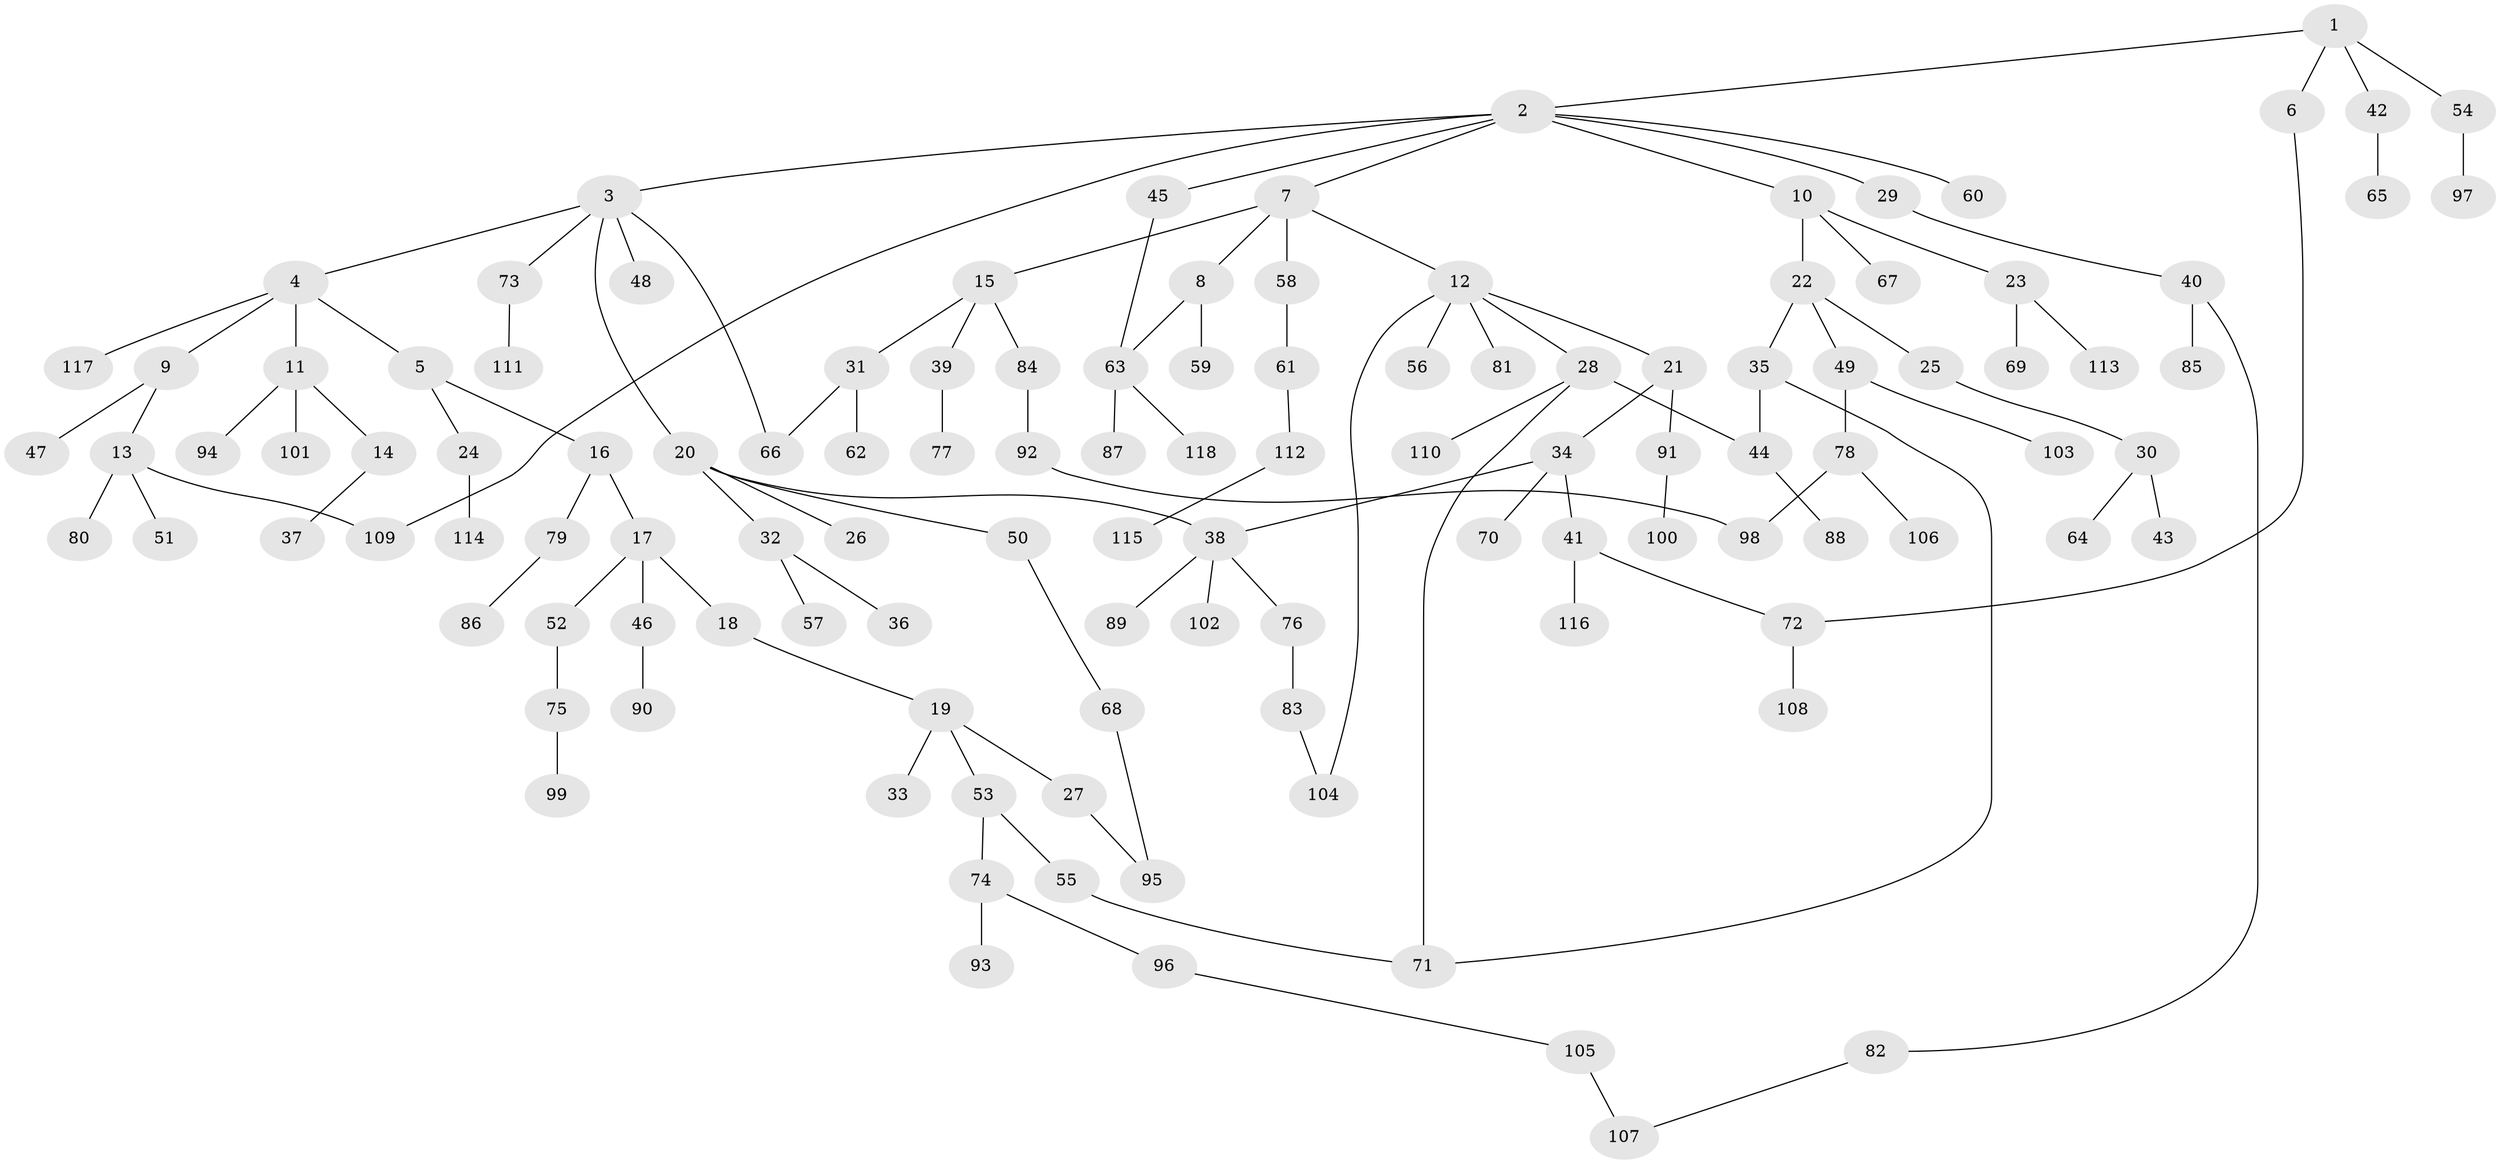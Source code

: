 // Generated by graph-tools (version 1.1) at 2025/25/03/09/25 03:25:30]
// undirected, 118 vertices, 129 edges
graph export_dot {
graph [start="1"]
  node [color=gray90,style=filled];
  1;
  2;
  3;
  4;
  5;
  6;
  7;
  8;
  9;
  10;
  11;
  12;
  13;
  14;
  15;
  16;
  17;
  18;
  19;
  20;
  21;
  22;
  23;
  24;
  25;
  26;
  27;
  28;
  29;
  30;
  31;
  32;
  33;
  34;
  35;
  36;
  37;
  38;
  39;
  40;
  41;
  42;
  43;
  44;
  45;
  46;
  47;
  48;
  49;
  50;
  51;
  52;
  53;
  54;
  55;
  56;
  57;
  58;
  59;
  60;
  61;
  62;
  63;
  64;
  65;
  66;
  67;
  68;
  69;
  70;
  71;
  72;
  73;
  74;
  75;
  76;
  77;
  78;
  79;
  80;
  81;
  82;
  83;
  84;
  85;
  86;
  87;
  88;
  89;
  90;
  91;
  92;
  93;
  94;
  95;
  96;
  97;
  98;
  99;
  100;
  101;
  102;
  103;
  104;
  105;
  106;
  107;
  108;
  109;
  110;
  111;
  112;
  113;
  114;
  115;
  116;
  117;
  118;
  1 -- 2;
  1 -- 6;
  1 -- 42;
  1 -- 54;
  2 -- 3;
  2 -- 7;
  2 -- 10;
  2 -- 29;
  2 -- 45;
  2 -- 60;
  2 -- 109;
  3 -- 4;
  3 -- 20;
  3 -- 48;
  3 -- 66;
  3 -- 73;
  4 -- 5;
  4 -- 9;
  4 -- 11;
  4 -- 117;
  5 -- 16;
  5 -- 24;
  6 -- 72;
  7 -- 8;
  7 -- 12;
  7 -- 15;
  7 -- 58;
  8 -- 59;
  8 -- 63;
  9 -- 13;
  9 -- 47;
  10 -- 22;
  10 -- 23;
  10 -- 67;
  11 -- 14;
  11 -- 94;
  11 -- 101;
  12 -- 21;
  12 -- 28;
  12 -- 56;
  12 -- 81;
  12 -- 104;
  13 -- 51;
  13 -- 80;
  13 -- 109;
  14 -- 37;
  15 -- 31;
  15 -- 39;
  15 -- 84;
  16 -- 17;
  16 -- 79;
  17 -- 18;
  17 -- 46;
  17 -- 52;
  18 -- 19;
  19 -- 27;
  19 -- 33;
  19 -- 53;
  20 -- 26;
  20 -- 32;
  20 -- 50;
  20 -- 38;
  21 -- 34;
  21 -- 91;
  22 -- 25;
  22 -- 35;
  22 -- 49;
  23 -- 69;
  23 -- 113;
  24 -- 114;
  25 -- 30;
  27 -- 95;
  28 -- 110;
  28 -- 71;
  28 -- 44;
  29 -- 40;
  30 -- 43;
  30 -- 64;
  31 -- 62;
  31 -- 66;
  32 -- 36;
  32 -- 57;
  34 -- 38;
  34 -- 41;
  34 -- 70;
  35 -- 44;
  35 -- 71;
  38 -- 76;
  38 -- 89;
  38 -- 102;
  39 -- 77;
  40 -- 82;
  40 -- 85;
  41 -- 72;
  41 -- 116;
  42 -- 65;
  44 -- 88;
  45 -- 63;
  46 -- 90;
  49 -- 78;
  49 -- 103;
  50 -- 68;
  52 -- 75;
  53 -- 55;
  53 -- 74;
  54 -- 97;
  55 -- 71;
  58 -- 61;
  61 -- 112;
  63 -- 87;
  63 -- 118;
  68 -- 95;
  72 -- 108;
  73 -- 111;
  74 -- 93;
  74 -- 96;
  75 -- 99;
  76 -- 83;
  78 -- 106;
  78 -- 98;
  79 -- 86;
  82 -- 107;
  83 -- 104;
  84 -- 92;
  91 -- 100;
  92 -- 98;
  96 -- 105;
  105 -- 107;
  112 -- 115;
}
